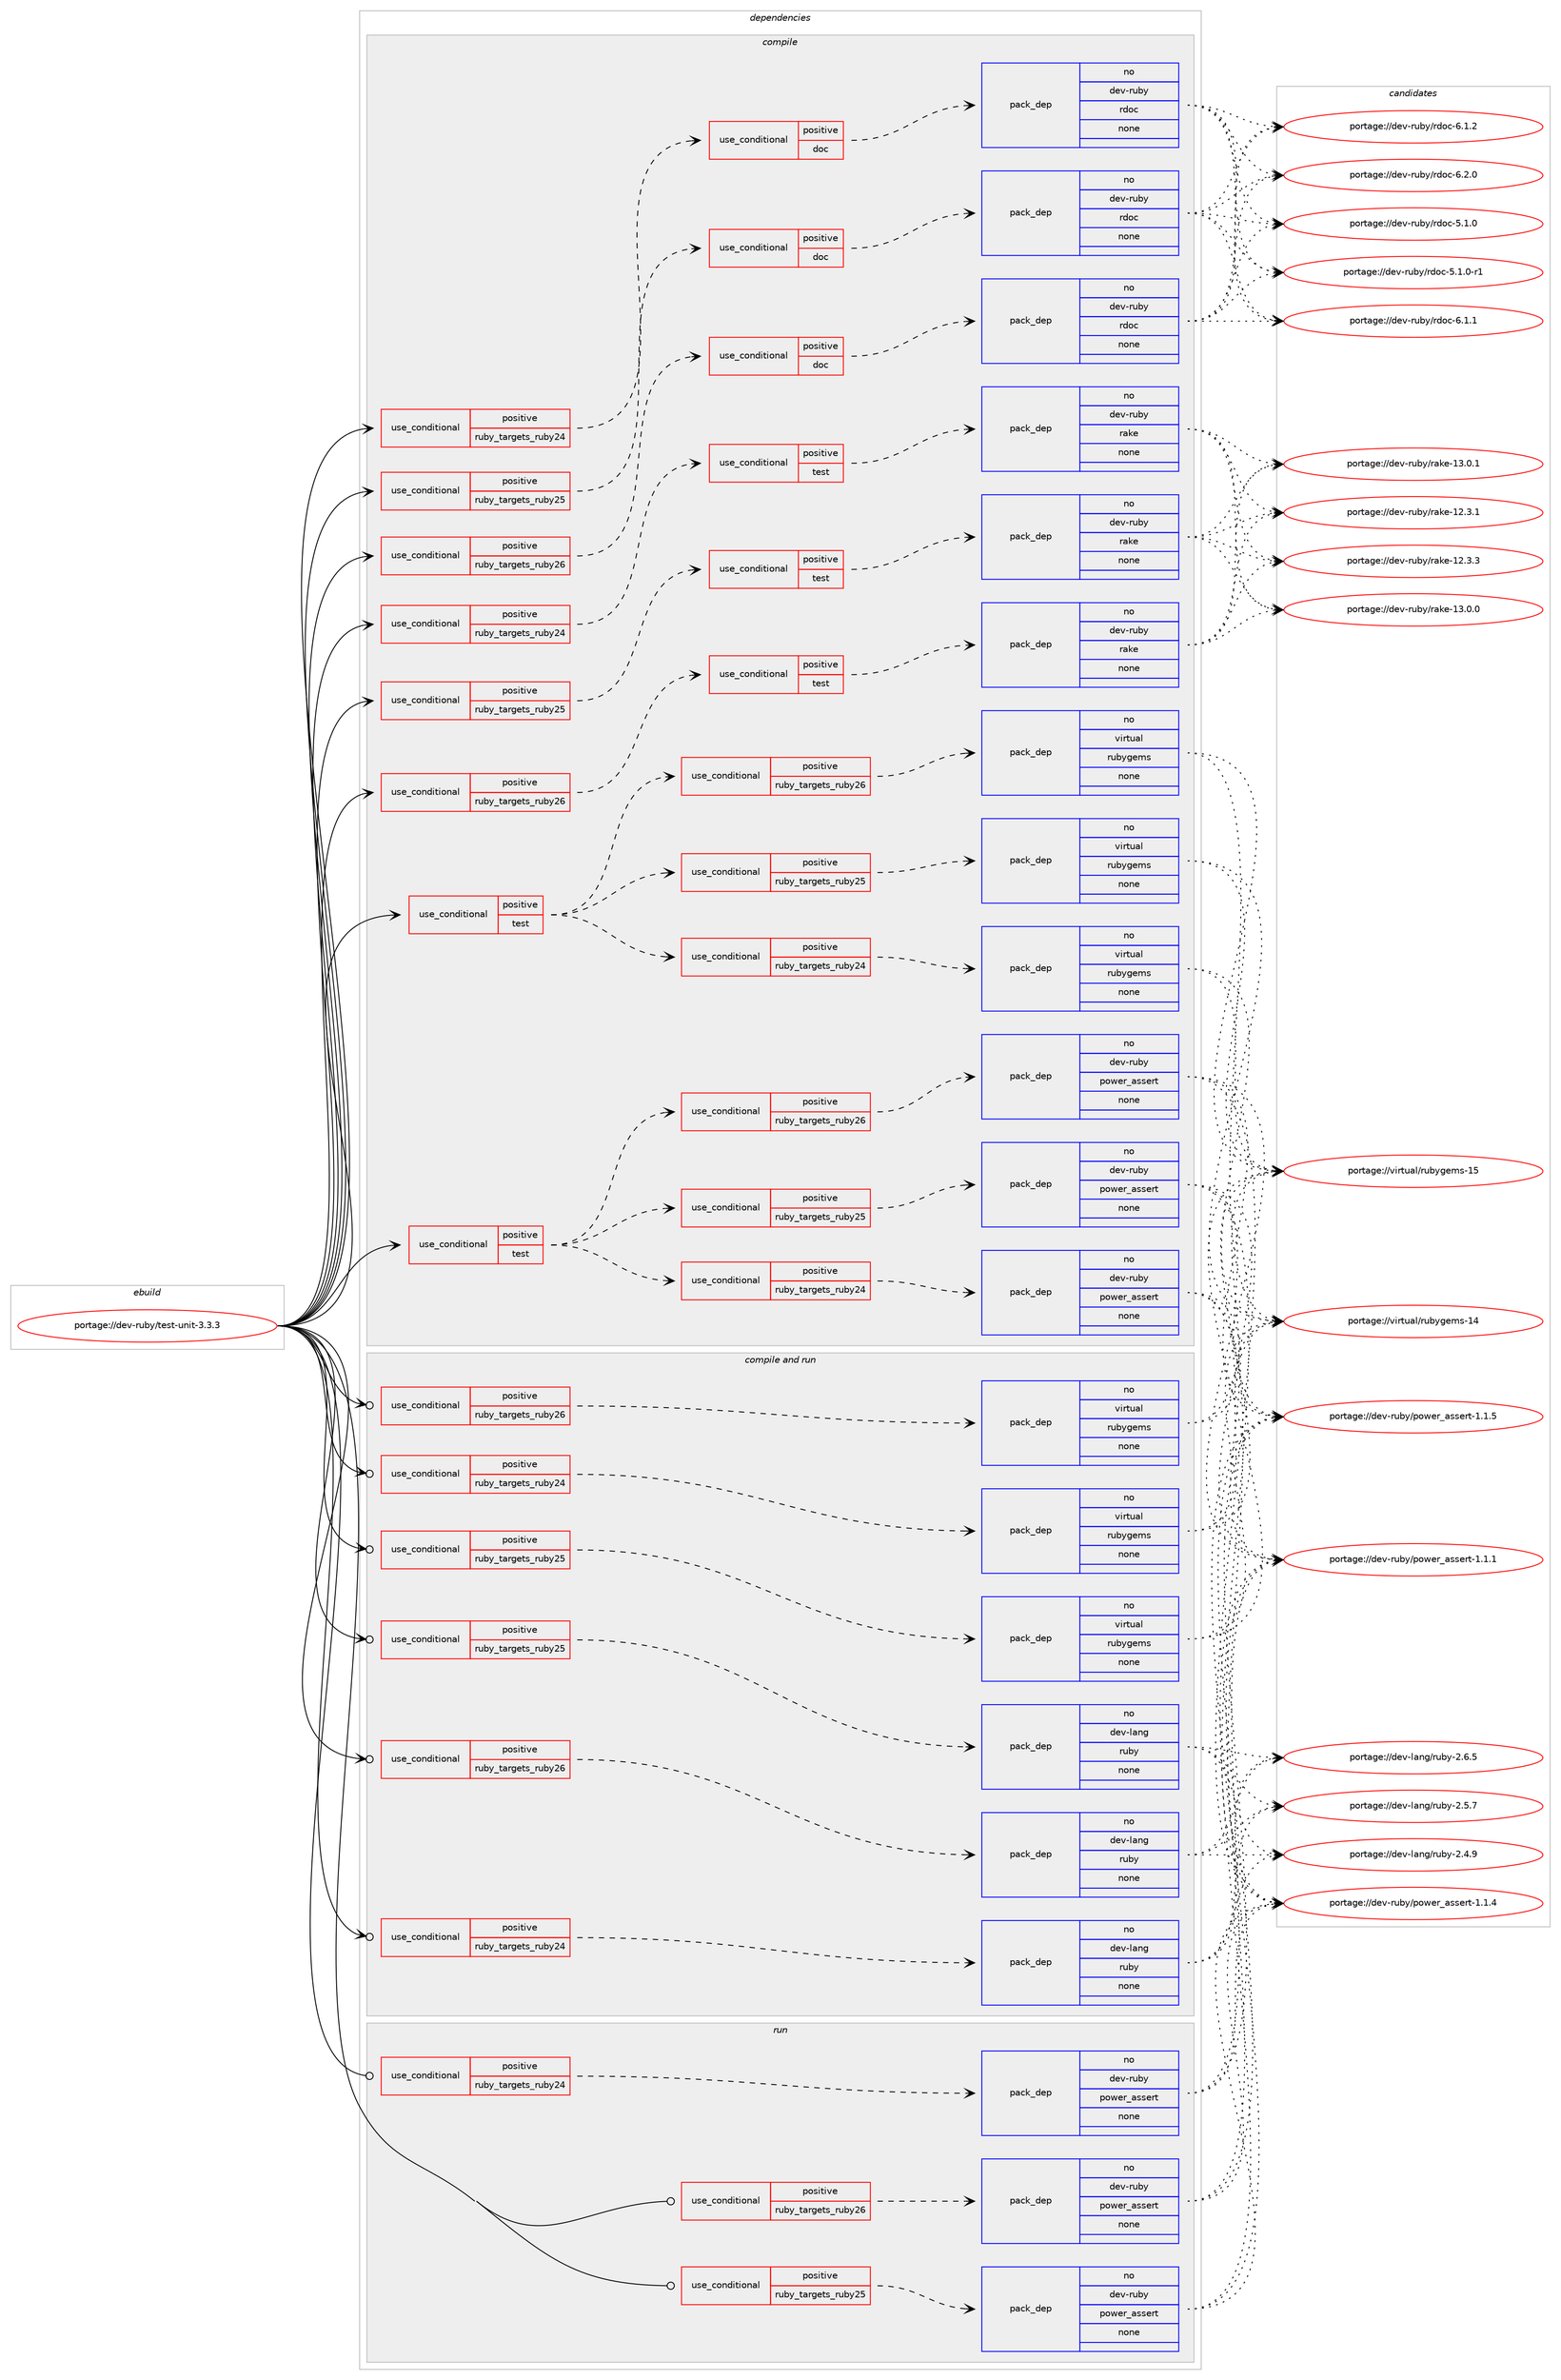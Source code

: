 digraph prolog {

# *************
# Graph options
# *************

newrank=true;
concentrate=true;
compound=true;
graph [rankdir=LR,fontname=Helvetica,fontsize=10,ranksep=1.5];#, ranksep=2.5, nodesep=0.2];
edge  [arrowhead=vee];
node  [fontname=Helvetica,fontsize=10];

# **********
# The ebuild
# **********

subgraph cluster_leftcol {
color=gray;
rank=same;
label=<<i>ebuild</i>>;
id [label="portage://dev-ruby/test-unit-3.3.3", color=red, width=4, href="../dev-ruby/test-unit-3.3.3.svg"];
}

# ****************
# The dependencies
# ****************

subgraph cluster_midcol {
color=gray;
label=<<i>dependencies</i>>;
subgraph cluster_compile {
fillcolor="#eeeeee";
style=filled;
label=<<i>compile</i>>;
subgraph cond67712 {
dependency252326 [label=<<TABLE BORDER="0" CELLBORDER="1" CELLSPACING="0" CELLPADDING="4"><TR><TD ROWSPAN="3" CELLPADDING="10">use_conditional</TD></TR><TR><TD>positive</TD></TR><TR><TD>ruby_targets_ruby24</TD></TR></TABLE>>, shape=none, color=red];
subgraph cond67713 {
dependency252327 [label=<<TABLE BORDER="0" CELLBORDER="1" CELLSPACING="0" CELLPADDING="4"><TR><TD ROWSPAN="3" CELLPADDING="10">use_conditional</TD></TR><TR><TD>positive</TD></TR><TR><TD>doc</TD></TR></TABLE>>, shape=none, color=red];
subgraph pack181055 {
dependency252328 [label=<<TABLE BORDER="0" CELLBORDER="1" CELLSPACING="0" CELLPADDING="4" WIDTH="220"><TR><TD ROWSPAN="6" CELLPADDING="30">pack_dep</TD></TR><TR><TD WIDTH="110">no</TD></TR><TR><TD>dev-ruby</TD></TR><TR><TD>rdoc</TD></TR><TR><TD>none</TD></TR><TR><TD></TD></TR></TABLE>>, shape=none, color=blue];
}
dependency252327:e -> dependency252328:w [weight=20,style="dashed",arrowhead="vee"];
}
dependency252326:e -> dependency252327:w [weight=20,style="dashed",arrowhead="vee"];
}
id:e -> dependency252326:w [weight=20,style="solid",arrowhead="vee"];
subgraph cond67714 {
dependency252329 [label=<<TABLE BORDER="0" CELLBORDER="1" CELLSPACING="0" CELLPADDING="4"><TR><TD ROWSPAN="3" CELLPADDING="10">use_conditional</TD></TR><TR><TD>positive</TD></TR><TR><TD>ruby_targets_ruby24</TD></TR></TABLE>>, shape=none, color=red];
subgraph cond67715 {
dependency252330 [label=<<TABLE BORDER="0" CELLBORDER="1" CELLSPACING="0" CELLPADDING="4"><TR><TD ROWSPAN="3" CELLPADDING="10">use_conditional</TD></TR><TR><TD>positive</TD></TR><TR><TD>test</TD></TR></TABLE>>, shape=none, color=red];
subgraph pack181056 {
dependency252331 [label=<<TABLE BORDER="0" CELLBORDER="1" CELLSPACING="0" CELLPADDING="4" WIDTH="220"><TR><TD ROWSPAN="6" CELLPADDING="30">pack_dep</TD></TR><TR><TD WIDTH="110">no</TD></TR><TR><TD>dev-ruby</TD></TR><TR><TD>rake</TD></TR><TR><TD>none</TD></TR><TR><TD></TD></TR></TABLE>>, shape=none, color=blue];
}
dependency252330:e -> dependency252331:w [weight=20,style="dashed",arrowhead="vee"];
}
dependency252329:e -> dependency252330:w [weight=20,style="dashed",arrowhead="vee"];
}
id:e -> dependency252329:w [weight=20,style="solid",arrowhead="vee"];
subgraph cond67716 {
dependency252332 [label=<<TABLE BORDER="0" CELLBORDER="1" CELLSPACING="0" CELLPADDING="4"><TR><TD ROWSPAN="3" CELLPADDING="10">use_conditional</TD></TR><TR><TD>positive</TD></TR><TR><TD>ruby_targets_ruby25</TD></TR></TABLE>>, shape=none, color=red];
subgraph cond67717 {
dependency252333 [label=<<TABLE BORDER="0" CELLBORDER="1" CELLSPACING="0" CELLPADDING="4"><TR><TD ROWSPAN="3" CELLPADDING="10">use_conditional</TD></TR><TR><TD>positive</TD></TR><TR><TD>doc</TD></TR></TABLE>>, shape=none, color=red];
subgraph pack181057 {
dependency252334 [label=<<TABLE BORDER="0" CELLBORDER="1" CELLSPACING="0" CELLPADDING="4" WIDTH="220"><TR><TD ROWSPAN="6" CELLPADDING="30">pack_dep</TD></TR><TR><TD WIDTH="110">no</TD></TR><TR><TD>dev-ruby</TD></TR><TR><TD>rdoc</TD></TR><TR><TD>none</TD></TR><TR><TD></TD></TR></TABLE>>, shape=none, color=blue];
}
dependency252333:e -> dependency252334:w [weight=20,style="dashed",arrowhead="vee"];
}
dependency252332:e -> dependency252333:w [weight=20,style="dashed",arrowhead="vee"];
}
id:e -> dependency252332:w [weight=20,style="solid",arrowhead="vee"];
subgraph cond67718 {
dependency252335 [label=<<TABLE BORDER="0" CELLBORDER="1" CELLSPACING="0" CELLPADDING="4"><TR><TD ROWSPAN="3" CELLPADDING="10">use_conditional</TD></TR><TR><TD>positive</TD></TR><TR><TD>ruby_targets_ruby25</TD></TR></TABLE>>, shape=none, color=red];
subgraph cond67719 {
dependency252336 [label=<<TABLE BORDER="0" CELLBORDER="1" CELLSPACING="0" CELLPADDING="4"><TR><TD ROWSPAN="3" CELLPADDING="10">use_conditional</TD></TR><TR><TD>positive</TD></TR><TR><TD>test</TD></TR></TABLE>>, shape=none, color=red];
subgraph pack181058 {
dependency252337 [label=<<TABLE BORDER="0" CELLBORDER="1" CELLSPACING="0" CELLPADDING="4" WIDTH="220"><TR><TD ROWSPAN="6" CELLPADDING="30">pack_dep</TD></TR><TR><TD WIDTH="110">no</TD></TR><TR><TD>dev-ruby</TD></TR><TR><TD>rake</TD></TR><TR><TD>none</TD></TR><TR><TD></TD></TR></TABLE>>, shape=none, color=blue];
}
dependency252336:e -> dependency252337:w [weight=20,style="dashed",arrowhead="vee"];
}
dependency252335:e -> dependency252336:w [weight=20,style="dashed",arrowhead="vee"];
}
id:e -> dependency252335:w [weight=20,style="solid",arrowhead="vee"];
subgraph cond67720 {
dependency252338 [label=<<TABLE BORDER="0" CELLBORDER="1" CELLSPACING="0" CELLPADDING="4"><TR><TD ROWSPAN="3" CELLPADDING="10">use_conditional</TD></TR><TR><TD>positive</TD></TR><TR><TD>ruby_targets_ruby26</TD></TR></TABLE>>, shape=none, color=red];
subgraph cond67721 {
dependency252339 [label=<<TABLE BORDER="0" CELLBORDER="1" CELLSPACING="0" CELLPADDING="4"><TR><TD ROWSPAN="3" CELLPADDING="10">use_conditional</TD></TR><TR><TD>positive</TD></TR><TR><TD>doc</TD></TR></TABLE>>, shape=none, color=red];
subgraph pack181059 {
dependency252340 [label=<<TABLE BORDER="0" CELLBORDER="1" CELLSPACING="0" CELLPADDING="4" WIDTH="220"><TR><TD ROWSPAN="6" CELLPADDING="30">pack_dep</TD></TR><TR><TD WIDTH="110">no</TD></TR><TR><TD>dev-ruby</TD></TR><TR><TD>rdoc</TD></TR><TR><TD>none</TD></TR><TR><TD></TD></TR></TABLE>>, shape=none, color=blue];
}
dependency252339:e -> dependency252340:w [weight=20,style="dashed",arrowhead="vee"];
}
dependency252338:e -> dependency252339:w [weight=20,style="dashed",arrowhead="vee"];
}
id:e -> dependency252338:w [weight=20,style="solid",arrowhead="vee"];
subgraph cond67722 {
dependency252341 [label=<<TABLE BORDER="0" CELLBORDER="1" CELLSPACING="0" CELLPADDING="4"><TR><TD ROWSPAN="3" CELLPADDING="10">use_conditional</TD></TR><TR><TD>positive</TD></TR><TR><TD>ruby_targets_ruby26</TD></TR></TABLE>>, shape=none, color=red];
subgraph cond67723 {
dependency252342 [label=<<TABLE BORDER="0" CELLBORDER="1" CELLSPACING="0" CELLPADDING="4"><TR><TD ROWSPAN="3" CELLPADDING="10">use_conditional</TD></TR><TR><TD>positive</TD></TR><TR><TD>test</TD></TR></TABLE>>, shape=none, color=red];
subgraph pack181060 {
dependency252343 [label=<<TABLE BORDER="0" CELLBORDER="1" CELLSPACING="0" CELLPADDING="4" WIDTH="220"><TR><TD ROWSPAN="6" CELLPADDING="30">pack_dep</TD></TR><TR><TD WIDTH="110">no</TD></TR><TR><TD>dev-ruby</TD></TR><TR><TD>rake</TD></TR><TR><TD>none</TD></TR><TR><TD></TD></TR></TABLE>>, shape=none, color=blue];
}
dependency252342:e -> dependency252343:w [weight=20,style="dashed",arrowhead="vee"];
}
dependency252341:e -> dependency252342:w [weight=20,style="dashed",arrowhead="vee"];
}
id:e -> dependency252341:w [weight=20,style="solid",arrowhead="vee"];
subgraph cond67724 {
dependency252344 [label=<<TABLE BORDER="0" CELLBORDER="1" CELLSPACING="0" CELLPADDING="4"><TR><TD ROWSPAN="3" CELLPADDING="10">use_conditional</TD></TR><TR><TD>positive</TD></TR><TR><TD>test</TD></TR></TABLE>>, shape=none, color=red];
subgraph cond67725 {
dependency252345 [label=<<TABLE BORDER="0" CELLBORDER="1" CELLSPACING="0" CELLPADDING="4"><TR><TD ROWSPAN="3" CELLPADDING="10">use_conditional</TD></TR><TR><TD>positive</TD></TR><TR><TD>ruby_targets_ruby24</TD></TR></TABLE>>, shape=none, color=red];
subgraph pack181061 {
dependency252346 [label=<<TABLE BORDER="0" CELLBORDER="1" CELLSPACING="0" CELLPADDING="4" WIDTH="220"><TR><TD ROWSPAN="6" CELLPADDING="30">pack_dep</TD></TR><TR><TD WIDTH="110">no</TD></TR><TR><TD>dev-ruby</TD></TR><TR><TD>power_assert</TD></TR><TR><TD>none</TD></TR><TR><TD></TD></TR></TABLE>>, shape=none, color=blue];
}
dependency252345:e -> dependency252346:w [weight=20,style="dashed",arrowhead="vee"];
}
dependency252344:e -> dependency252345:w [weight=20,style="dashed",arrowhead="vee"];
subgraph cond67726 {
dependency252347 [label=<<TABLE BORDER="0" CELLBORDER="1" CELLSPACING="0" CELLPADDING="4"><TR><TD ROWSPAN="3" CELLPADDING="10">use_conditional</TD></TR><TR><TD>positive</TD></TR><TR><TD>ruby_targets_ruby25</TD></TR></TABLE>>, shape=none, color=red];
subgraph pack181062 {
dependency252348 [label=<<TABLE BORDER="0" CELLBORDER="1" CELLSPACING="0" CELLPADDING="4" WIDTH="220"><TR><TD ROWSPAN="6" CELLPADDING="30">pack_dep</TD></TR><TR><TD WIDTH="110">no</TD></TR><TR><TD>dev-ruby</TD></TR><TR><TD>power_assert</TD></TR><TR><TD>none</TD></TR><TR><TD></TD></TR></TABLE>>, shape=none, color=blue];
}
dependency252347:e -> dependency252348:w [weight=20,style="dashed",arrowhead="vee"];
}
dependency252344:e -> dependency252347:w [weight=20,style="dashed",arrowhead="vee"];
subgraph cond67727 {
dependency252349 [label=<<TABLE BORDER="0" CELLBORDER="1" CELLSPACING="0" CELLPADDING="4"><TR><TD ROWSPAN="3" CELLPADDING="10">use_conditional</TD></TR><TR><TD>positive</TD></TR><TR><TD>ruby_targets_ruby26</TD></TR></TABLE>>, shape=none, color=red];
subgraph pack181063 {
dependency252350 [label=<<TABLE BORDER="0" CELLBORDER="1" CELLSPACING="0" CELLPADDING="4" WIDTH="220"><TR><TD ROWSPAN="6" CELLPADDING="30">pack_dep</TD></TR><TR><TD WIDTH="110">no</TD></TR><TR><TD>dev-ruby</TD></TR><TR><TD>power_assert</TD></TR><TR><TD>none</TD></TR><TR><TD></TD></TR></TABLE>>, shape=none, color=blue];
}
dependency252349:e -> dependency252350:w [weight=20,style="dashed",arrowhead="vee"];
}
dependency252344:e -> dependency252349:w [weight=20,style="dashed",arrowhead="vee"];
}
id:e -> dependency252344:w [weight=20,style="solid",arrowhead="vee"];
subgraph cond67728 {
dependency252351 [label=<<TABLE BORDER="0" CELLBORDER="1" CELLSPACING="0" CELLPADDING="4"><TR><TD ROWSPAN="3" CELLPADDING="10">use_conditional</TD></TR><TR><TD>positive</TD></TR><TR><TD>test</TD></TR></TABLE>>, shape=none, color=red];
subgraph cond67729 {
dependency252352 [label=<<TABLE BORDER="0" CELLBORDER="1" CELLSPACING="0" CELLPADDING="4"><TR><TD ROWSPAN="3" CELLPADDING="10">use_conditional</TD></TR><TR><TD>positive</TD></TR><TR><TD>ruby_targets_ruby24</TD></TR></TABLE>>, shape=none, color=red];
subgraph pack181064 {
dependency252353 [label=<<TABLE BORDER="0" CELLBORDER="1" CELLSPACING="0" CELLPADDING="4" WIDTH="220"><TR><TD ROWSPAN="6" CELLPADDING="30">pack_dep</TD></TR><TR><TD WIDTH="110">no</TD></TR><TR><TD>virtual</TD></TR><TR><TD>rubygems</TD></TR><TR><TD>none</TD></TR><TR><TD></TD></TR></TABLE>>, shape=none, color=blue];
}
dependency252352:e -> dependency252353:w [weight=20,style="dashed",arrowhead="vee"];
}
dependency252351:e -> dependency252352:w [weight=20,style="dashed",arrowhead="vee"];
subgraph cond67730 {
dependency252354 [label=<<TABLE BORDER="0" CELLBORDER="1" CELLSPACING="0" CELLPADDING="4"><TR><TD ROWSPAN="3" CELLPADDING="10">use_conditional</TD></TR><TR><TD>positive</TD></TR><TR><TD>ruby_targets_ruby25</TD></TR></TABLE>>, shape=none, color=red];
subgraph pack181065 {
dependency252355 [label=<<TABLE BORDER="0" CELLBORDER="1" CELLSPACING="0" CELLPADDING="4" WIDTH="220"><TR><TD ROWSPAN="6" CELLPADDING="30">pack_dep</TD></TR><TR><TD WIDTH="110">no</TD></TR><TR><TD>virtual</TD></TR><TR><TD>rubygems</TD></TR><TR><TD>none</TD></TR><TR><TD></TD></TR></TABLE>>, shape=none, color=blue];
}
dependency252354:e -> dependency252355:w [weight=20,style="dashed",arrowhead="vee"];
}
dependency252351:e -> dependency252354:w [weight=20,style="dashed",arrowhead="vee"];
subgraph cond67731 {
dependency252356 [label=<<TABLE BORDER="0" CELLBORDER="1" CELLSPACING="0" CELLPADDING="4"><TR><TD ROWSPAN="3" CELLPADDING="10">use_conditional</TD></TR><TR><TD>positive</TD></TR><TR><TD>ruby_targets_ruby26</TD></TR></TABLE>>, shape=none, color=red];
subgraph pack181066 {
dependency252357 [label=<<TABLE BORDER="0" CELLBORDER="1" CELLSPACING="0" CELLPADDING="4" WIDTH="220"><TR><TD ROWSPAN="6" CELLPADDING="30">pack_dep</TD></TR><TR><TD WIDTH="110">no</TD></TR><TR><TD>virtual</TD></TR><TR><TD>rubygems</TD></TR><TR><TD>none</TD></TR><TR><TD></TD></TR></TABLE>>, shape=none, color=blue];
}
dependency252356:e -> dependency252357:w [weight=20,style="dashed",arrowhead="vee"];
}
dependency252351:e -> dependency252356:w [weight=20,style="dashed",arrowhead="vee"];
}
id:e -> dependency252351:w [weight=20,style="solid",arrowhead="vee"];
}
subgraph cluster_compileandrun {
fillcolor="#eeeeee";
style=filled;
label=<<i>compile and run</i>>;
subgraph cond67732 {
dependency252358 [label=<<TABLE BORDER="0" CELLBORDER="1" CELLSPACING="0" CELLPADDING="4"><TR><TD ROWSPAN="3" CELLPADDING="10">use_conditional</TD></TR><TR><TD>positive</TD></TR><TR><TD>ruby_targets_ruby24</TD></TR></TABLE>>, shape=none, color=red];
subgraph pack181067 {
dependency252359 [label=<<TABLE BORDER="0" CELLBORDER="1" CELLSPACING="0" CELLPADDING="4" WIDTH="220"><TR><TD ROWSPAN="6" CELLPADDING="30">pack_dep</TD></TR><TR><TD WIDTH="110">no</TD></TR><TR><TD>dev-lang</TD></TR><TR><TD>ruby</TD></TR><TR><TD>none</TD></TR><TR><TD></TD></TR></TABLE>>, shape=none, color=blue];
}
dependency252358:e -> dependency252359:w [weight=20,style="dashed",arrowhead="vee"];
}
id:e -> dependency252358:w [weight=20,style="solid",arrowhead="odotvee"];
subgraph cond67733 {
dependency252360 [label=<<TABLE BORDER="0" CELLBORDER="1" CELLSPACING="0" CELLPADDING="4"><TR><TD ROWSPAN="3" CELLPADDING="10">use_conditional</TD></TR><TR><TD>positive</TD></TR><TR><TD>ruby_targets_ruby24</TD></TR></TABLE>>, shape=none, color=red];
subgraph pack181068 {
dependency252361 [label=<<TABLE BORDER="0" CELLBORDER="1" CELLSPACING="0" CELLPADDING="4" WIDTH="220"><TR><TD ROWSPAN="6" CELLPADDING="30">pack_dep</TD></TR><TR><TD WIDTH="110">no</TD></TR><TR><TD>virtual</TD></TR><TR><TD>rubygems</TD></TR><TR><TD>none</TD></TR><TR><TD></TD></TR></TABLE>>, shape=none, color=blue];
}
dependency252360:e -> dependency252361:w [weight=20,style="dashed",arrowhead="vee"];
}
id:e -> dependency252360:w [weight=20,style="solid",arrowhead="odotvee"];
subgraph cond67734 {
dependency252362 [label=<<TABLE BORDER="0" CELLBORDER="1" CELLSPACING="0" CELLPADDING="4"><TR><TD ROWSPAN="3" CELLPADDING="10">use_conditional</TD></TR><TR><TD>positive</TD></TR><TR><TD>ruby_targets_ruby25</TD></TR></TABLE>>, shape=none, color=red];
subgraph pack181069 {
dependency252363 [label=<<TABLE BORDER="0" CELLBORDER="1" CELLSPACING="0" CELLPADDING="4" WIDTH="220"><TR><TD ROWSPAN="6" CELLPADDING="30">pack_dep</TD></TR><TR><TD WIDTH="110">no</TD></TR><TR><TD>dev-lang</TD></TR><TR><TD>ruby</TD></TR><TR><TD>none</TD></TR><TR><TD></TD></TR></TABLE>>, shape=none, color=blue];
}
dependency252362:e -> dependency252363:w [weight=20,style="dashed",arrowhead="vee"];
}
id:e -> dependency252362:w [weight=20,style="solid",arrowhead="odotvee"];
subgraph cond67735 {
dependency252364 [label=<<TABLE BORDER="0" CELLBORDER="1" CELLSPACING="0" CELLPADDING="4"><TR><TD ROWSPAN="3" CELLPADDING="10">use_conditional</TD></TR><TR><TD>positive</TD></TR><TR><TD>ruby_targets_ruby25</TD></TR></TABLE>>, shape=none, color=red];
subgraph pack181070 {
dependency252365 [label=<<TABLE BORDER="0" CELLBORDER="1" CELLSPACING="0" CELLPADDING="4" WIDTH="220"><TR><TD ROWSPAN="6" CELLPADDING="30">pack_dep</TD></TR><TR><TD WIDTH="110">no</TD></TR><TR><TD>virtual</TD></TR><TR><TD>rubygems</TD></TR><TR><TD>none</TD></TR><TR><TD></TD></TR></TABLE>>, shape=none, color=blue];
}
dependency252364:e -> dependency252365:w [weight=20,style="dashed",arrowhead="vee"];
}
id:e -> dependency252364:w [weight=20,style="solid",arrowhead="odotvee"];
subgraph cond67736 {
dependency252366 [label=<<TABLE BORDER="0" CELLBORDER="1" CELLSPACING="0" CELLPADDING="4"><TR><TD ROWSPAN="3" CELLPADDING="10">use_conditional</TD></TR><TR><TD>positive</TD></TR><TR><TD>ruby_targets_ruby26</TD></TR></TABLE>>, shape=none, color=red];
subgraph pack181071 {
dependency252367 [label=<<TABLE BORDER="0" CELLBORDER="1" CELLSPACING="0" CELLPADDING="4" WIDTH="220"><TR><TD ROWSPAN="6" CELLPADDING="30">pack_dep</TD></TR><TR><TD WIDTH="110">no</TD></TR><TR><TD>dev-lang</TD></TR><TR><TD>ruby</TD></TR><TR><TD>none</TD></TR><TR><TD></TD></TR></TABLE>>, shape=none, color=blue];
}
dependency252366:e -> dependency252367:w [weight=20,style="dashed",arrowhead="vee"];
}
id:e -> dependency252366:w [weight=20,style="solid",arrowhead="odotvee"];
subgraph cond67737 {
dependency252368 [label=<<TABLE BORDER="0" CELLBORDER="1" CELLSPACING="0" CELLPADDING="4"><TR><TD ROWSPAN="3" CELLPADDING="10">use_conditional</TD></TR><TR><TD>positive</TD></TR><TR><TD>ruby_targets_ruby26</TD></TR></TABLE>>, shape=none, color=red];
subgraph pack181072 {
dependency252369 [label=<<TABLE BORDER="0" CELLBORDER="1" CELLSPACING="0" CELLPADDING="4" WIDTH="220"><TR><TD ROWSPAN="6" CELLPADDING="30">pack_dep</TD></TR><TR><TD WIDTH="110">no</TD></TR><TR><TD>virtual</TD></TR><TR><TD>rubygems</TD></TR><TR><TD>none</TD></TR><TR><TD></TD></TR></TABLE>>, shape=none, color=blue];
}
dependency252368:e -> dependency252369:w [weight=20,style="dashed",arrowhead="vee"];
}
id:e -> dependency252368:w [weight=20,style="solid",arrowhead="odotvee"];
}
subgraph cluster_run {
fillcolor="#eeeeee";
style=filled;
label=<<i>run</i>>;
subgraph cond67738 {
dependency252370 [label=<<TABLE BORDER="0" CELLBORDER="1" CELLSPACING="0" CELLPADDING="4"><TR><TD ROWSPAN="3" CELLPADDING="10">use_conditional</TD></TR><TR><TD>positive</TD></TR><TR><TD>ruby_targets_ruby24</TD></TR></TABLE>>, shape=none, color=red];
subgraph pack181073 {
dependency252371 [label=<<TABLE BORDER="0" CELLBORDER="1" CELLSPACING="0" CELLPADDING="4" WIDTH="220"><TR><TD ROWSPAN="6" CELLPADDING="30">pack_dep</TD></TR><TR><TD WIDTH="110">no</TD></TR><TR><TD>dev-ruby</TD></TR><TR><TD>power_assert</TD></TR><TR><TD>none</TD></TR><TR><TD></TD></TR></TABLE>>, shape=none, color=blue];
}
dependency252370:e -> dependency252371:w [weight=20,style="dashed",arrowhead="vee"];
}
id:e -> dependency252370:w [weight=20,style="solid",arrowhead="odot"];
subgraph cond67739 {
dependency252372 [label=<<TABLE BORDER="0" CELLBORDER="1" CELLSPACING="0" CELLPADDING="4"><TR><TD ROWSPAN="3" CELLPADDING="10">use_conditional</TD></TR><TR><TD>positive</TD></TR><TR><TD>ruby_targets_ruby25</TD></TR></TABLE>>, shape=none, color=red];
subgraph pack181074 {
dependency252373 [label=<<TABLE BORDER="0" CELLBORDER="1" CELLSPACING="0" CELLPADDING="4" WIDTH="220"><TR><TD ROWSPAN="6" CELLPADDING="30">pack_dep</TD></TR><TR><TD WIDTH="110">no</TD></TR><TR><TD>dev-ruby</TD></TR><TR><TD>power_assert</TD></TR><TR><TD>none</TD></TR><TR><TD></TD></TR></TABLE>>, shape=none, color=blue];
}
dependency252372:e -> dependency252373:w [weight=20,style="dashed",arrowhead="vee"];
}
id:e -> dependency252372:w [weight=20,style="solid",arrowhead="odot"];
subgraph cond67740 {
dependency252374 [label=<<TABLE BORDER="0" CELLBORDER="1" CELLSPACING="0" CELLPADDING="4"><TR><TD ROWSPAN="3" CELLPADDING="10">use_conditional</TD></TR><TR><TD>positive</TD></TR><TR><TD>ruby_targets_ruby26</TD></TR></TABLE>>, shape=none, color=red];
subgraph pack181075 {
dependency252375 [label=<<TABLE BORDER="0" CELLBORDER="1" CELLSPACING="0" CELLPADDING="4" WIDTH="220"><TR><TD ROWSPAN="6" CELLPADDING="30">pack_dep</TD></TR><TR><TD WIDTH="110">no</TD></TR><TR><TD>dev-ruby</TD></TR><TR><TD>power_assert</TD></TR><TR><TD>none</TD></TR><TR><TD></TD></TR></TABLE>>, shape=none, color=blue];
}
dependency252374:e -> dependency252375:w [weight=20,style="dashed",arrowhead="vee"];
}
id:e -> dependency252374:w [weight=20,style="solid",arrowhead="odot"];
}
}

# **************
# The candidates
# **************

subgraph cluster_choices {
rank=same;
color=gray;
label=<<i>candidates</i>>;

subgraph choice181055 {
color=black;
nodesep=1;
choiceportage10010111845114117981214711410011199455346494648 [label="portage://dev-ruby/rdoc-5.1.0", color=red, width=4,href="../dev-ruby/rdoc-5.1.0.svg"];
choiceportage100101118451141179812147114100111994553464946484511449 [label="portage://dev-ruby/rdoc-5.1.0-r1", color=red, width=4,href="../dev-ruby/rdoc-5.1.0-r1.svg"];
choiceportage10010111845114117981214711410011199455446494649 [label="portage://dev-ruby/rdoc-6.1.1", color=red, width=4,href="../dev-ruby/rdoc-6.1.1.svg"];
choiceportage10010111845114117981214711410011199455446494650 [label="portage://dev-ruby/rdoc-6.1.2", color=red, width=4,href="../dev-ruby/rdoc-6.1.2.svg"];
choiceportage10010111845114117981214711410011199455446504648 [label="portage://dev-ruby/rdoc-6.2.0", color=red, width=4,href="../dev-ruby/rdoc-6.2.0.svg"];
dependency252328:e -> choiceportage10010111845114117981214711410011199455346494648:w [style=dotted,weight="100"];
dependency252328:e -> choiceportage100101118451141179812147114100111994553464946484511449:w [style=dotted,weight="100"];
dependency252328:e -> choiceportage10010111845114117981214711410011199455446494649:w [style=dotted,weight="100"];
dependency252328:e -> choiceportage10010111845114117981214711410011199455446494650:w [style=dotted,weight="100"];
dependency252328:e -> choiceportage10010111845114117981214711410011199455446504648:w [style=dotted,weight="100"];
}
subgraph choice181056 {
color=black;
nodesep=1;
choiceportage1001011184511411798121471149710710145495046514649 [label="portage://dev-ruby/rake-12.3.1", color=red, width=4,href="../dev-ruby/rake-12.3.1.svg"];
choiceportage1001011184511411798121471149710710145495046514651 [label="portage://dev-ruby/rake-12.3.3", color=red, width=4,href="../dev-ruby/rake-12.3.3.svg"];
choiceportage1001011184511411798121471149710710145495146484648 [label="portage://dev-ruby/rake-13.0.0", color=red, width=4,href="../dev-ruby/rake-13.0.0.svg"];
choiceportage1001011184511411798121471149710710145495146484649 [label="portage://dev-ruby/rake-13.0.1", color=red, width=4,href="../dev-ruby/rake-13.0.1.svg"];
dependency252331:e -> choiceportage1001011184511411798121471149710710145495046514649:w [style=dotted,weight="100"];
dependency252331:e -> choiceportage1001011184511411798121471149710710145495046514651:w [style=dotted,weight="100"];
dependency252331:e -> choiceportage1001011184511411798121471149710710145495146484648:w [style=dotted,weight="100"];
dependency252331:e -> choiceportage1001011184511411798121471149710710145495146484649:w [style=dotted,weight="100"];
}
subgraph choice181057 {
color=black;
nodesep=1;
choiceportage10010111845114117981214711410011199455346494648 [label="portage://dev-ruby/rdoc-5.1.0", color=red, width=4,href="../dev-ruby/rdoc-5.1.0.svg"];
choiceportage100101118451141179812147114100111994553464946484511449 [label="portage://dev-ruby/rdoc-5.1.0-r1", color=red, width=4,href="../dev-ruby/rdoc-5.1.0-r1.svg"];
choiceportage10010111845114117981214711410011199455446494649 [label="portage://dev-ruby/rdoc-6.1.1", color=red, width=4,href="../dev-ruby/rdoc-6.1.1.svg"];
choiceportage10010111845114117981214711410011199455446494650 [label="portage://dev-ruby/rdoc-6.1.2", color=red, width=4,href="../dev-ruby/rdoc-6.1.2.svg"];
choiceportage10010111845114117981214711410011199455446504648 [label="portage://dev-ruby/rdoc-6.2.0", color=red, width=4,href="../dev-ruby/rdoc-6.2.0.svg"];
dependency252334:e -> choiceportage10010111845114117981214711410011199455346494648:w [style=dotted,weight="100"];
dependency252334:e -> choiceportage100101118451141179812147114100111994553464946484511449:w [style=dotted,weight="100"];
dependency252334:e -> choiceportage10010111845114117981214711410011199455446494649:w [style=dotted,weight="100"];
dependency252334:e -> choiceportage10010111845114117981214711410011199455446494650:w [style=dotted,weight="100"];
dependency252334:e -> choiceportage10010111845114117981214711410011199455446504648:w [style=dotted,weight="100"];
}
subgraph choice181058 {
color=black;
nodesep=1;
choiceportage1001011184511411798121471149710710145495046514649 [label="portage://dev-ruby/rake-12.3.1", color=red, width=4,href="../dev-ruby/rake-12.3.1.svg"];
choiceportage1001011184511411798121471149710710145495046514651 [label="portage://dev-ruby/rake-12.3.3", color=red, width=4,href="../dev-ruby/rake-12.3.3.svg"];
choiceportage1001011184511411798121471149710710145495146484648 [label="portage://dev-ruby/rake-13.0.0", color=red, width=4,href="../dev-ruby/rake-13.0.0.svg"];
choiceportage1001011184511411798121471149710710145495146484649 [label="portage://dev-ruby/rake-13.0.1", color=red, width=4,href="../dev-ruby/rake-13.0.1.svg"];
dependency252337:e -> choiceportage1001011184511411798121471149710710145495046514649:w [style=dotted,weight="100"];
dependency252337:e -> choiceportage1001011184511411798121471149710710145495046514651:w [style=dotted,weight="100"];
dependency252337:e -> choiceportage1001011184511411798121471149710710145495146484648:w [style=dotted,weight="100"];
dependency252337:e -> choiceportage1001011184511411798121471149710710145495146484649:w [style=dotted,weight="100"];
}
subgraph choice181059 {
color=black;
nodesep=1;
choiceportage10010111845114117981214711410011199455346494648 [label="portage://dev-ruby/rdoc-5.1.0", color=red, width=4,href="../dev-ruby/rdoc-5.1.0.svg"];
choiceportage100101118451141179812147114100111994553464946484511449 [label="portage://dev-ruby/rdoc-5.1.0-r1", color=red, width=4,href="../dev-ruby/rdoc-5.1.0-r1.svg"];
choiceportage10010111845114117981214711410011199455446494649 [label="portage://dev-ruby/rdoc-6.1.1", color=red, width=4,href="../dev-ruby/rdoc-6.1.1.svg"];
choiceportage10010111845114117981214711410011199455446494650 [label="portage://dev-ruby/rdoc-6.1.2", color=red, width=4,href="../dev-ruby/rdoc-6.1.2.svg"];
choiceportage10010111845114117981214711410011199455446504648 [label="portage://dev-ruby/rdoc-6.2.0", color=red, width=4,href="../dev-ruby/rdoc-6.2.0.svg"];
dependency252340:e -> choiceportage10010111845114117981214711410011199455346494648:w [style=dotted,weight="100"];
dependency252340:e -> choiceportage100101118451141179812147114100111994553464946484511449:w [style=dotted,weight="100"];
dependency252340:e -> choiceportage10010111845114117981214711410011199455446494649:w [style=dotted,weight="100"];
dependency252340:e -> choiceportage10010111845114117981214711410011199455446494650:w [style=dotted,weight="100"];
dependency252340:e -> choiceportage10010111845114117981214711410011199455446504648:w [style=dotted,weight="100"];
}
subgraph choice181060 {
color=black;
nodesep=1;
choiceportage1001011184511411798121471149710710145495046514649 [label="portage://dev-ruby/rake-12.3.1", color=red, width=4,href="../dev-ruby/rake-12.3.1.svg"];
choiceportage1001011184511411798121471149710710145495046514651 [label="portage://dev-ruby/rake-12.3.3", color=red, width=4,href="../dev-ruby/rake-12.3.3.svg"];
choiceportage1001011184511411798121471149710710145495146484648 [label="portage://dev-ruby/rake-13.0.0", color=red, width=4,href="../dev-ruby/rake-13.0.0.svg"];
choiceportage1001011184511411798121471149710710145495146484649 [label="portage://dev-ruby/rake-13.0.1", color=red, width=4,href="../dev-ruby/rake-13.0.1.svg"];
dependency252343:e -> choiceportage1001011184511411798121471149710710145495046514649:w [style=dotted,weight="100"];
dependency252343:e -> choiceportage1001011184511411798121471149710710145495046514651:w [style=dotted,weight="100"];
dependency252343:e -> choiceportage1001011184511411798121471149710710145495146484648:w [style=dotted,weight="100"];
dependency252343:e -> choiceportage1001011184511411798121471149710710145495146484649:w [style=dotted,weight="100"];
}
subgraph choice181061 {
color=black;
nodesep=1;
choiceportage1001011184511411798121471121111191011149597115115101114116454946494649 [label="portage://dev-ruby/power_assert-1.1.1", color=red, width=4,href="../dev-ruby/power_assert-1.1.1.svg"];
choiceportage1001011184511411798121471121111191011149597115115101114116454946494652 [label="portage://dev-ruby/power_assert-1.1.4", color=red, width=4,href="../dev-ruby/power_assert-1.1.4.svg"];
choiceportage1001011184511411798121471121111191011149597115115101114116454946494653 [label="portage://dev-ruby/power_assert-1.1.5", color=red, width=4,href="../dev-ruby/power_assert-1.1.5.svg"];
dependency252346:e -> choiceportage1001011184511411798121471121111191011149597115115101114116454946494649:w [style=dotted,weight="100"];
dependency252346:e -> choiceportage1001011184511411798121471121111191011149597115115101114116454946494652:w [style=dotted,weight="100"];
dependency252346:e -> choiceportage1001011184511411798121471121111191011149597115115101114116454946494653:w [style=dotted,weight="100"];
}
subgraph choice181062 {
color=black;
nodesep=1;
choiceportage1001011184511411798121471121111191011149597115115101114116454946494649 [label="portage://dev-ruby/power_assert-1.1.1", color=red, width=4,href="../dev-ruby/power_assert-1.1.1.svg"];
choiceportage1001011184511411798121471121111191011149597115115101114116454946494652 [label="portage://dev-ruby/power_assert-1.1.4", color=red, width=4,href="../dev-ruby/power_assert-1.1.4.svg"];
choiceportage1001011184511411798121471121111191011149597115115101114116454946494653 [label="portage://dev-ruby/power_assert-1.1.5", color=red, width=4,href="../dev-ruby/power_assert-1.1.5.svg"];
dependency252348:e -> choiceportage1001011184511411798121471121111191011149597115115101114116454946494649:w [style=dotted,weight="100"];
dependency252348:e -> choiceportage1001011184511411798121471121111191011149597115115101114116454946494652:w [style=dotted,weight="100"];
dependency252348:e -> choiceportage1001011184511411798121471121111191011149597115115101114116454946494653:w [style=dotted,weight="100"];
}
subgraph choice181063 {
color=black;
nodesep=1;
choiceportage1001011184511411798121471121111191011149597115115101114116454946494649 [label="portage://dev-ruby/power_assert-1.1.1", color=red, width=4,href="../dev-ruby/power_assert-1.1.1.svg"];
choiceportage1001011184511411798121471121111191011149597115115101114116454946494652 [label="portage://dev-ruby/power_assert-1.1.4", color=red, width=4,href="../dev-ruby/power_assert-1.1.4.svg"];
choiceportage1001011184511411798121471121111191011149597115115101114116454946494653 [label="portage://dev-ruby/power_assert-1.1.5", color=red, width=4,href="../dev-ruby/power_assert-1.1.5.svg"];
dependency252350:e -> choiceportage1001011184511411798121471121111191011149597115115101114116454946494649:w [style=dotted,weight="100"];
dependency252350:e -> choiceportage1001011184511411798121471121111191011149597115115101114116454946494652:w [style=dotted,weight="100"];
dependency252350:e -> choiceportage1001011184511411798121471121111191011149597115115101114116454946494653:w [style=dotted,weight="100"];
}
subgraph choice181064 {
color=black;
nodesep=1;
choiceportage118105114116117971084711411798121103101109115454952 [label="portage://virtual/rubygems-14", color=red, width=4,href="../virtual/rubygems-14.svg"];
choiceportage118105114116117971084711411798121103101109115454953 [label="portage://virtual/rubygems-15", color=red, width=4,href="../virtual/rubygems-15.svg"];
dependency252353:e -> choiceportage118105114116117971084711411798121103101109115454952:w [style=dotted,weight="100"];
dependency252353:e -> choiceportage118105114116117971084711411798121103101109115454953:w [style=dotted,weight="100"];
}
subgraph choice181065 {
color=black;
nodesep=1;
choiceportage118105114116117971084711411798121103101109115454952 [label="portage://virtual/rubygems-14", color=red, width=4,href="../virtual/rubygems-14.svg"];
choiceportage118105114116117971084711411798121103101109115454953 [label="portage://virtual/rubygems-15", color=red, width=4,href="../virtual/rubygems-15.svg"];
dependency252355:e -> choiceportage118105114116117971084711411798121103101109115454952:w [style=dotted,weight="100"];
dependency252355:e -> choiceportage118105114116117971084711411798121103101109115454953:w [style=dotted,weight="100"];
}
subgraph choice181066 {
color=black;
nodesep=1;
choiceportage118105114116117971084711411798121103101109115454952 [label="portage://virtual/rubygems-14", color=red, width=4,href="../virtual/rubygems-14.svg"];
choiceportage118105114116117971084711411798121103101109115454953 [label="portage://virtual/rubygems-15", color=red, width=4,href="../virtual/rubygems-15.svg"];
dependency252357:e -> choiceportage118105114116117971084711411798121103101109115454952:w [style=dotted,weight="100"];
dependency252357:e -> choiceportage118105114116117971084711411798121103101109115454953:w [style=dotted,weight="100"];
}
subgraph choice181067 {
color=black;
nodesep=1;
choiceportage10010111845108971101034711411798121455046524657 [label="portage://dev-lang/ruby-2.4.9", color=red, width=4,href="../dev-lang/ruby-2.4.9.svg"];
choiceportage10010111845108971101034711411798121455046534655 [label="portage://dev-lang/ruby-2.5.7", color=red, width=4,href="../dev-lang/ruby-2.5.7.svg"];
choiceportage10010111845108971101034711411798121455046544653 [label="portage://dev-lang/ruby-2.6.5", color=red, width=4,href="../dev-lang/ruby-2.6.5.svg"];
dependency252359:e -> choiceportage10010111845108971101034711411798121455046524657:w [style=dotted,weight="100"];
dependency252359:e -> choiceportage10010111845108971101034711411798121455046534655:w [style=dotted,weight="100"];
dependency252359:e -> choiceportage10010111845108971101034711411798121455046544653:w [style=dotted,weight="100"];
}
subgraph choice181068 {
color=black;
nodesep=1;
choiceportage118105114116117971084711411798121103101109115454952 [label="portage://virtual/rubygems-14", color=red, width=4,href="../virtual/rubygems-14.svg"];
choiceportage118105114116117971084711411798121103101109115454953 [label="portage://virtual/rubygems-15", color=red, width=4,href="../virtual/rubygems-15.svg"];
dependency252361:e -> choiceportage118105114116117971084711411798121103101109115454952:w [style=dotted,weight="100"];
dependency252361:e -> choiceportage118105114116117971084711411798121103101109115454953:w [style=dotted,weight="100"];
}
subgraph choice181069 {
color=black;
nodesep=1;
choiceportage10010111845108971101034711411798121455046524657 [label="portage://dev-lang/ruby-2.4.9", color=red, width=4,href="../dev-lang/ruby-2.4.9.svg"];
choiceportage10010111845108971101034711411798121455046534655 [label="portage://dev-lang/ruby-2.5.7", color=red, width=4,href="../dev-lang/ruby-2.5.7.svg"];
choiceportage10010111845108971101034711411798121455046544653 [label="portage://dev-lang/ruby-2.6.5", color=red, width=4,href="../dev-lang/ruby-2.6.5.svg"];
dependency252363:e -> choiceportage10010111845108971101034711411798121455046524657:w [style=dotted,weight="100"];
dependency252363:e -> choiceportage10010111845108971101034711411798121455046534655:w [style=dotted,weight="100"];
dependency252363:e -> choiceportage10010111845108971101034711411798121455046544653:w [style=dotted,weight="100"];
}
subgraph choice181070 {
color=black;
nodesep=1;
choiceportage118105114116117971084711411798121103101109115454952 [label="portage://virtual/rubygems-14", color=red, width=4,href="../virtual/rubygems-14.svg"];
choiceportage118105114116117971084711411798121103101109115454953 [label="portage://virtual/rubygems-15", color=red, width=4,href="../virtual/rubygems-15.svg"];
dependency252365:e -> choiceportage118105114116117971084711411798121103101109115454952:w [style=dotted,weight="100"];
dependency252365:e -> choiceportage118105114116117971084711411798121103101109115454953:w [style=dotted,weight="100"];
}
subgraph choice181071 {
color=black;
nodesep=1;
choiceportage10010111845108971101034711411798121455046524657 [label="portage://dev-lang/ruby-2.4.9", color=red, width=4,href="../dev-lang/ruby-2.4.9.svg"];
choiceportage10010111845108971101034711411798121455046534655 [label="portage://dev-lang/ruby-2.5.7", color=red, width=4,href="../dev-lang/ruby-2.5.7.svg"];
choiceportage10010111845108971101034711411798121455046544653 [label="portage://dev-lang/ruby-2.6.5", color=red, width=4,href="../dev-lang/ruby-2.6.5.svg"];
dependency252367:e -> choiceportage10010111845108971101034711411798121455046524657:w [style=dotted,weight="100"];
dependency252367:e -> choiceportage10010111845108971101034711411798121455046534655:w [style=dotted,weight="100"];
dependency252367:e -> choiceportage10010111845108971101034711411798121455046544653:w [style=dotted,weight="100"];
}
subgraph choice181072 {
color=black;
nodesep=1;
choiceportage118105114116117971084711411798121103101109115454952 [label="portage://virtual/rubygems-14", color=red, width=4,href="../virtual/rubygems-14.svg"];
choiceportage118105114116117971084711411798121103101109115454953 [label="portage://virtual/rubygems-15", color=red, width=4,href="../virtual/rubygems-15.svg"];
dependency252369:e -> choiceportage118105114116117971084711411798121103101109115454952:w [style=dotted,weight="100"];
dependency252369:e -> choiceportage118105114116117971084711411798121103101109115454953:w [style=dotted,weight="100"];
}
subgraph choice181073 {
color=black;
nodesep=1;
choiceportage1001011184511411798121471121111191011149597115115101114116454946494649 [label="portage://dev-ruby/power_assert-1.1.1", color=red, width=4,href="../dev-ruby/power_assert-1.1.1.svg"];
choiceportage1001011184511411798121471121111191011149597115115101114116454946494652 [label="portage://dev-ruby/power_assert-1.1.4", color=red, width=4,href="../dev-ruby/power_assert-1.1.4.svg"];
choiceportage1001011184511411798121471121111191011149597115115101114116454946494653 [label="portage://dev-ruby/power_assert-1.1.5", color=red, width=4,href="../dev-ruby/power_assert-1.1.5.svg"];
dependency252371:e -> choiceportage1001011184511411798121471121111191011149597115115101114116454946494649:w [style=dotted,weight="100"];
dependency252371:e -> choiceportage1001011184511411798121471121111191011149597115115101114116454946494652:w [style=dotted,weight="100"];
dependency252371:e -> choiceportage1001011184511411798121471121111191011149597115115101114116454946494653:w [style=dotted,weight="100"];
}
subgraph choice181074 {
color=black;
nodesep=1;
choiceportage1001011184511411798121471121111191011149597115115101114116454946494649 [label="portage://dev-ruby/power_assert-1.1.1", color=red, width=4,href="../dev-ruby/power_assert-1.1.1.svg"];
choiceportage1001011184511411798121471121111191011149597115115101114116454946494652 [label="portage://dev-ruby/power_assert-1.1.4", color=red, width=4,href="../dev-ruby/power_assert-1.1.4.svg"];
choiceportage1001011184511411798121471121111191011149597115115101114116454946494653 [label="portage://dev-ruby/power_assert-1.1.5", color=red, width=4,href="../dev-ruby/power_assert-1.1.5.svg"];
dependency252373:e -> choiceportage1001011184511411798121471121111191011149597115115101114116454946494649:w [style=dotted,weight="100"];
dependency252373:e -> choiceportage1001011184511411798121471121111191011149597115115101114116454946494652:w [style=dotted,weight="100"];
dependency252373:e -> choiceportage1001011184511411798121471121111191011149597115115101114116454946494653:w [style=dotted,weight="100"];
}
subgraph choice181075 {
color=black;
nodesep=1;
choiceportage1001011184511411798121471121111191011149597115115101114116454946494649 [label="portage://dev-ruby/power_assert-1.1.1", color=red, width=4,href="../dev-ruby/power_assert-1.1.1.svg"];
choiceportage1001011184511411798121471121111191011149597115115101114116454946494652 [label="portage://dev-ruby/power_assert-1.1.4", color=red, width=4,href="../dev-ruby/power_assert-1.1.4.svg"];
choiceportage1001011184511411798121471121111191011149597115115101114116454946494653 [label="portage://dev-ruby/power_assert-1.1.5", color=red, width=4,href="../dev-ruby/power_assert-1.1.5.svg"];
dependency252375:e -> choiceportage1001011184511411798121471121111191011149597115115101114116454946494649:w [style=dotted,weight="100"];
dependency252375:e -> choiceportage1001011184511411798121471121111191011149597115115101114116454946494652:w [style=dotted,weight="100"];
dependency252375:e -> choiceportage1001011184511411798121471121111191011149597115115101114116454946494653:w [style=dotted,weight="100"];
}
}

}
